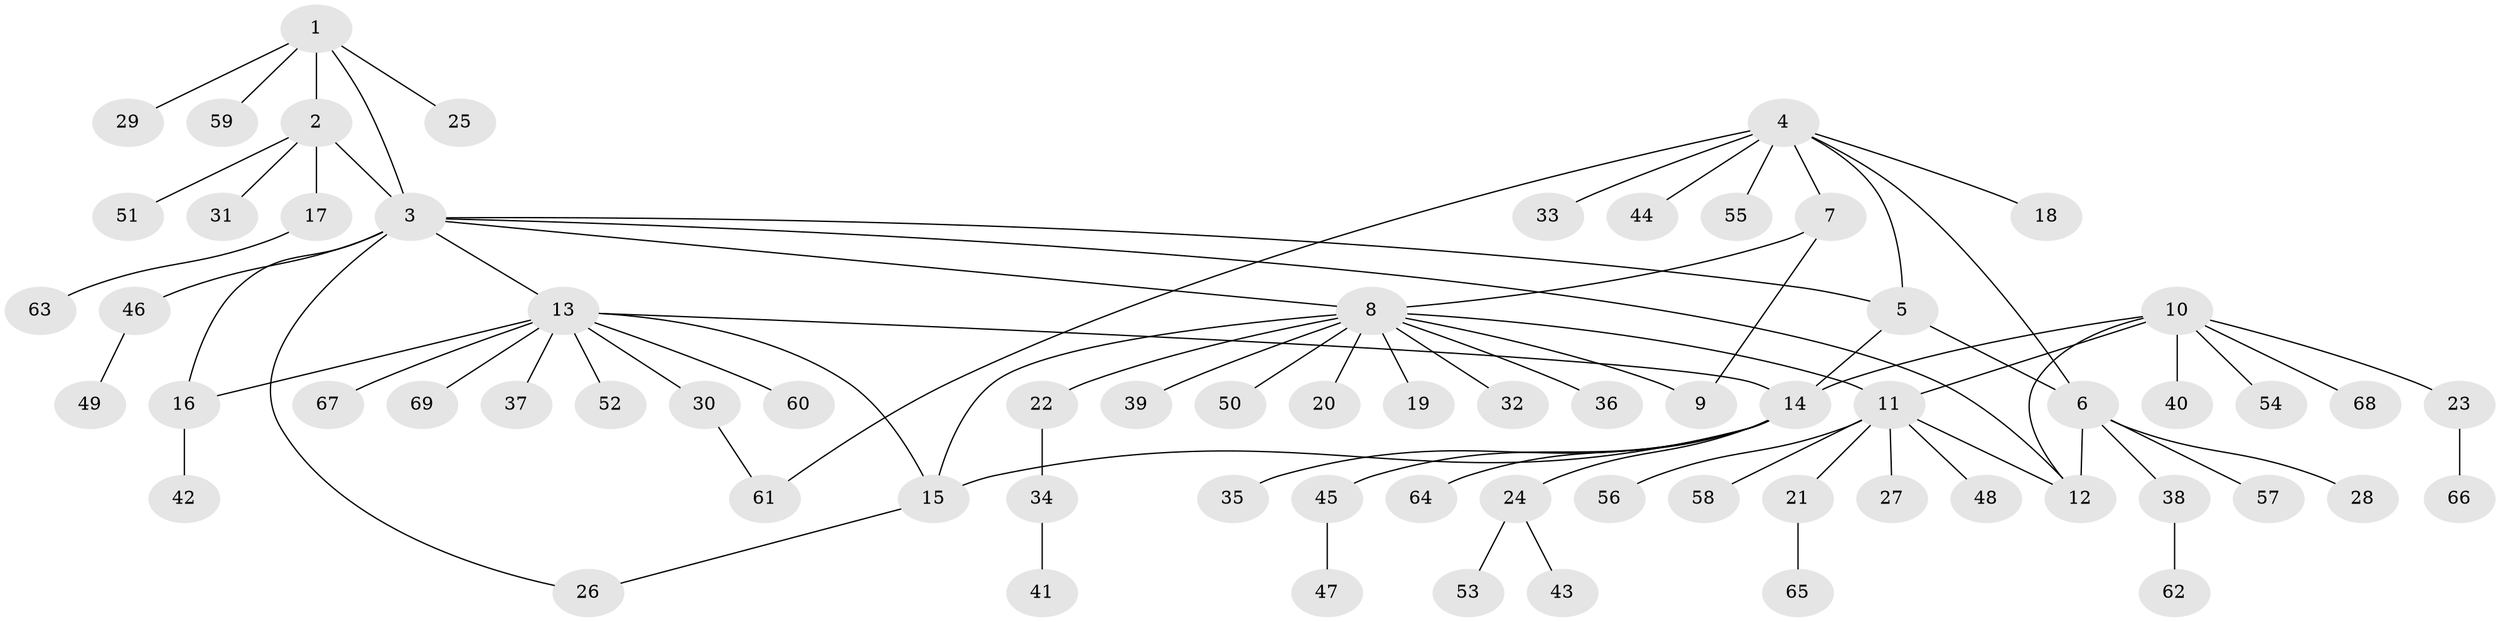 // Generated by graph-tools (version 1.1) at 2025/37/03/09/25 02:37:17]
// undirected, 69 vertices, 82 edges
graph export_dot {
graph [start="1"]
  node [color=gray90,style=filled];
  1;
  2;
  3;
  4;
  5;
  6;
  7;
  8;
  9;
  10;
  11;
  12;
  13;
  14;
  15;
  16;
  17;
  18;
  19;
  20;
  21;
  22;
  23;
  24;
  25;
  26;
  27;
  28;
  29;
  30;
  31;
  32;
  33;
  34;
  35;
  36;
  37;
  38;
  39;
  40;
  41;
  42;
  43;
  44;
  45;
  46;
  47;
  48;
  49;
  50;
  51;
  52;
  53;
  54;
  55;
  56;
  57;
  58;
  59;
  60;
  61;
  62;
  63;
  64;
  65;
  66;
  67;
  68;
  69;
  1 -- 2;
  1 -- 3;
  1 -- 25;
  1 -- 29;
  1 -- 59;
  2 -- 3;
  2 -- 17;
  2 -- 31;
  2 -- 51;
  3 -- 5;
  3 -- 8;
  3 -- 12;
  3 -- 13;
  3 -- 16;
  3 -- 26;
  3 -- 46;
  4 -- 5;
  4 -- 6;
  4 -- 7;
  4 -- 18;
  4 -- 33;
  4 -- 44;
  4 -- 55;
  4 -- 61;
  5 -- 6;
  5 -- 14;
  6 -- 12;
  6 -- 28;
  6 -- 38;
  6 -- 57;
  7 -- 8;
  7 -- 9;
  8 -- 9;
  8 -- 11;
  8 -- 15;
  8 -- 19;
  8 -- 20;
  8 -- 22;
  8 -- 32;
  8 -- 36;
  8 -- 39;
  8 -- 50;
  10 -- 11;
  10 -- 12;
  10 -- 14;
  10 -- 23;
  10 -- 40;
  10 -- 54;
  10 -- 68;
  11 -- 12;
  11 -- 21;
  11 -- 27;
  11 -- 48;
  11 -- 56;
  11 -- 58;
  13 -- 14;
  13 -- 15;
  13 -- 16;
  13 -- 30;
  13 -- 37;
  13 -- 52;
  13 -- 60;
  13 -- 67;
  13 -- 69;
  14 -- 15;
  14 -- 24;
  14 -- 35;
  14 -- 45;
  14 -- 64;
  15 -- 26;
  16 -- 42;
  17 -- 63;
  21 -- 65;
  22 -- 34;
  23 -- 66;
  24 -- 43;
  24 -- 53;
  30 -- 61;
  34 -- 41;
  38 -- 62;
  45 -- 47;
  46 -- 49;
}
